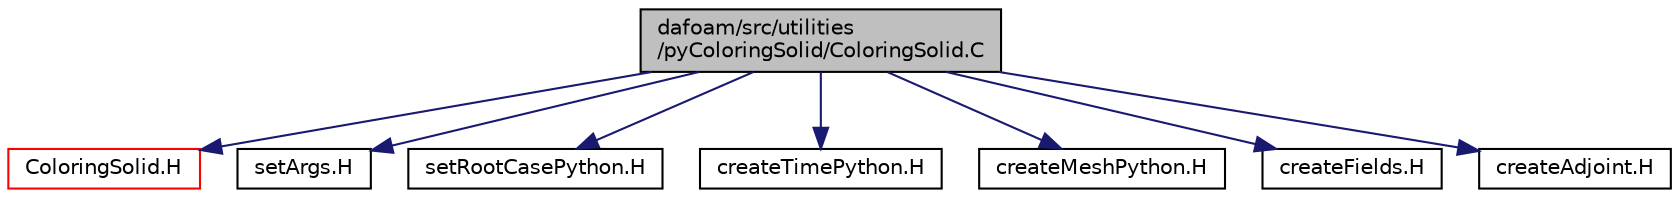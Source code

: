 digraph "dafoam/src/utilities/pyColoringSolid/ColoringSolid.C"
{
  bgcolor="transparent";
  edge [fontname="Helvetica",fontsize="10",labelfontname="Helvetica",labelfontsize="10"];
  node [fontname="Helvetica",fontsize="10",shape=record];
  Node0 [label="dafoam/src/utilities\l/pyColoringSolid/ColoringSolid.C",height=0.2,width=0.4,color="black", fillcolor="grey75", style="filled", fontcolor="black"];
  Node0 -> Node1 [color="midnightblue",fontsize="10",style="solid",fontname="Helvetica"];
  Node1 [label="ColoringSolid.H",height=0.2,width=0.4,color="red",URL="$ColoringSolid_8H.html"];
  Node0 -> Node46 [color="midnightblue",fontsize="10",style="solid",fontname="Helvetica"];
  Node46 [label="setArgs.H",height=0.2,width=0.4,color="black",URL="$setArgs_8H.html"];
  Node0 -> Node47 [color="midnightblue",fontsize="10",style="solid",fontname="Helvetica"];
  Node47 [label="setRootCasePython.H",height=0.2,width=0.4,color="black",URL="$setRootCasePython_8H.html"];
  Node0 -> Node48 [color="midnightblue",fontsize="10",style="solid",fontname="Helvetica"];
  Node48 [label="createTimePython.H",height=0.2,width=0.4,color="black",URL="$createTimePython_8H.html"];
  Node0 -> Node49 [color="midnightblue",fontsize="10",style="solid",fontname="Helvetica"];
  Node49 [label="createMeshPython.H",height=0.2,width=0.4,color="black",URL="$createMeshPython_8H.html"];
  Node0 -> Node50 [color="midnightblue",fontsize="10",style="solid",fontname="Helvetica"];
  Node50 [label="createFields.H",height=0.2,width=0.4,color="black",URL="$pyColoringSolid_2createFields_8H.html"];
  Node0 -> Node51 [color="midnightblue",fontsize="10",style="solid",fontname="Helvetica"];
  Node51 [label="createAdjoint.H",height=0.2,width=0.4,color="black",URL="$pyColoringSolid_2createAdjoint_8H.html"];
}
